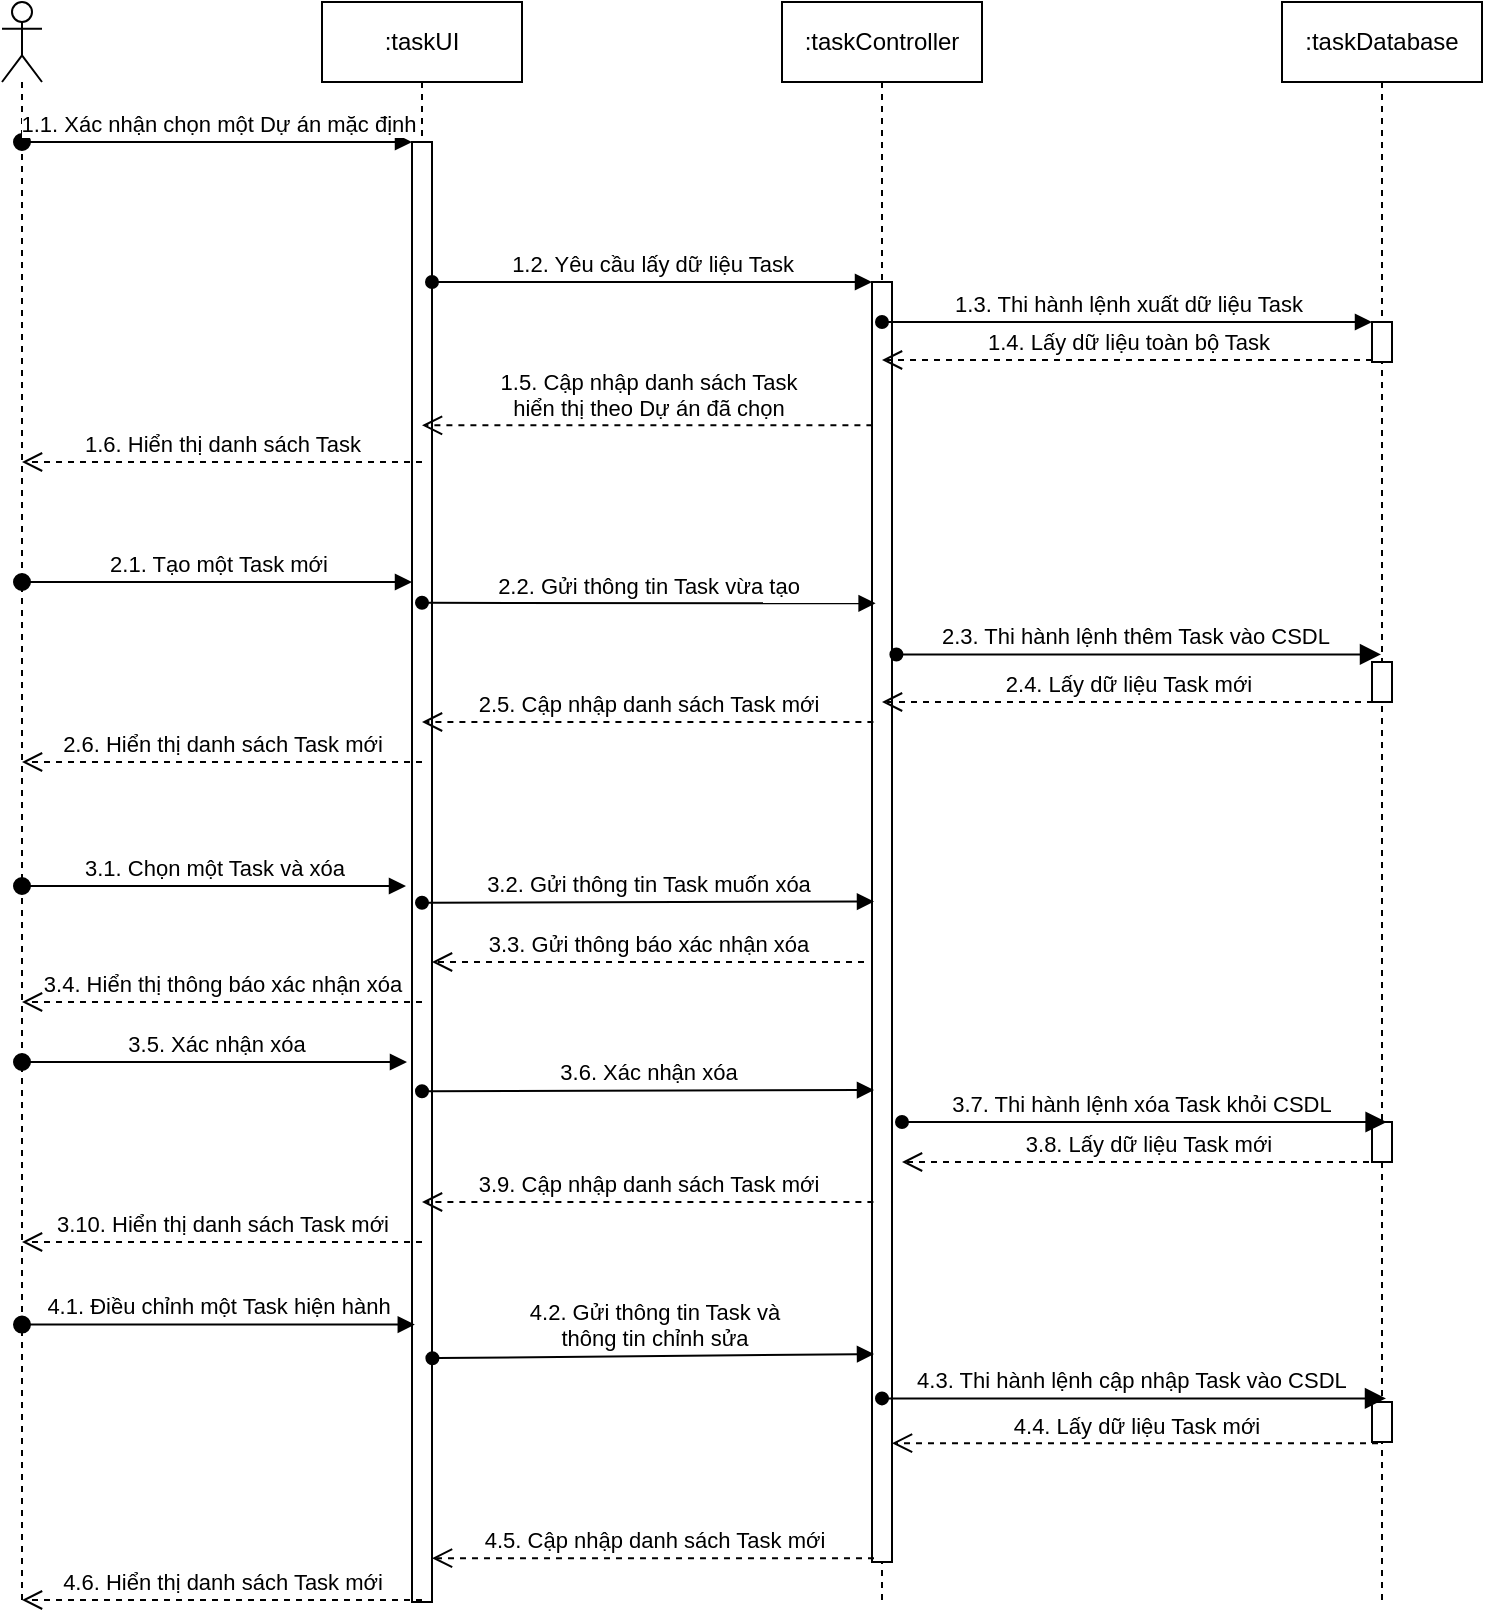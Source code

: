 <mxfile version="13.10.0" type="device"><diagram id="R4YefLO4PNZV0XbzrqV-" name="Page-1"><mxGraphModel dx="1038" dy="580" grid="1" gridSize="10" guides="1" tooltips="1" connect="1" arrows="1" fold="1" page="1" pageScale="1" pageWidth="827" pageHeight="1169" math="0" shadow="0"><root><mxCell id="0"/><mxCell id="1" parent="0"/><mxCell id="US-BKzmzHyzMaFI5YDXk-1" value="" style="shape=umlLifeline;participant=umlActor;perimeter=lifelinePerimeter;whiteSpace=wrap;html=1;container=1;collapsible=0;recursiveResize=0;verticalAlign=top;spacingTop=36;outlineConnect=0;" parent="1" vertex="1"><mxGeometry x="30" y="40" width="20" height="800" as="geometry"/></mxCell><mxCell id="US-BKzmzHyzMaFI5YDXk-5" value=":taskUI" style="shape=umlLifeline;perimeter=lifelinePerimeter;whiteSpace=wrap;html=1;container=1;collapsible=0;recursiveResize=0;outlineConnect=0;" parent="1" vertex="1"><mxGeometry x="190" y="40" width="100" height="800" as="geometry"/></mxCell><mxCell id="US-BKzmzHyzMaFI5YDXk-24" value="" style="html=1;points=[];perimeter=orthogonalPerimeter;" parent="US-BKzmzHyzMaFI5YDXk-5" vertex="1"><mxGeometry x="45" y="70" width="10" height="730" as="geometry"/></mxCell><mxCell id="US-BKzmzHyzMaFI5YDXk-6" value=":taskController" style="shape=umlLifeline;perimeter=lifelinePerimeter;whiteSpace=wrap;html=1;container=1;collapsible=0;recursiveResize=0;outlineConnect=0;" parent="1" vertex="1"><mxGeometry x="420" y="40" width="100" height="800" as="geometry"/></mxCell><mxCell id="US-BKzmzHyzMaFI5YDXk-18" value="" style="html=1;points=[];perimeter=orthogonalPerimeter;" parent="US-BKzmzHyzMaFI5YDXk-6" vertex="1"><mxGeometry x="45" y="140" width="10" height="640" as="geometry"/></mxCell><mxCell id="US-BKzmzHyzMaFI5YDXk-7" value=":taskDatabase" style="shape=umlLifeline;perimeter=lifelinePerimeter;whiteSpace=wrap;html=1;container=1;collapsible=0;recursiveResize=0;outlineConnect=0;" parent="1" vertex="1"><mxGeometry x="670" y="40" width="100" height="800" as="geometry"/></mxCell><mxCell id="US-BKzmzHyzMaFI5YDXk-14" value="" style="html=1;points=[];perimeter=orthogonalPerimeter;" parent="US-BKzmzHyzMaFI5YDXk-7" vertex="1"><mxGeometry x="45" y="160" width="10" height="20" as="geometry"/></mxCell><mxCell id="US-BKzmzHyzMaFI5YDXk-39" value="" style="html=1;points=[];perimeter=orthogonalPerimeter;" parent="US-BKzmzHyzMaFI5YDXk-7" vertex="1"><mxGeometry x="45" y="330" width="10" height="20" as="geometry"/></mxCell><mxCell id="stgJnKkQjr0fYc6QF_yQ-13" value="" style="html=1;points=[];perimeter=orthogonalPerimeter;" vertex="1" parent="US-BKzmzHyzMaFI5YDXk-7"><mxGeometry x="45" y="560" width="10" height="20" as="geometry"/></mxCell><mxCell id="stgJnKkQjr0fYc6QF_yQ-17" value="" style="html=1;points=[];perimeter=orthogonalPerimeter;" vertex="1" parent="US-BKzmzHyzMaFI5YDXk-7"><mxGeometry x="45" y="700" width="10" height="20" as="geometry"/></mxCell><mxCell id="US-BKzmzHyzMaFI5YDXk-9" value="1.1. Xác nhận chọn một Dự án mặc định" style="html=1;verticalAlign=bottom;startArrow=oval;endArrow=block;startSize=8;" parent="1" source="US-BKzmzHyzMaFI5YDXk-1" edge="1"><mxGeometry relative="1" as="geometry"><mxPoint x="175" y="90" as="sourcePoint"/><Array as="points"><mxPoint x="120" y="110"/></Array><mxPoint x="235" y="110" as="targetPoint"/></mxGeometry></mxCell><mxCell id="US-BKzmzHyzMaFI5YDXk-15" value="1.2. Yêu cầu lấy dữ liệu Task" style="html=1;verticalAlign=bottom;endArrow=block;startArrow=oval;startFill=1;" parent="1" target="US-BKzmzHyzMaFI5YDXk-18" edge="1"><mxGeometry relative="1" as="geometry"><mxPoint x="245" y="180" as="sourcePoint"/><mxPoint x="440" y="190" as="targetPoint"/><Array as="points"><mxPoint x="340" y="180"/></Array></mxGeometry></mxCell><mxCell id="US-BKzmzHyzMaFI5YDXk-16" value="1.4. Lấy dữ liệu toàn bộ Task" style="html=1;verticalAlign=bottom;endArrow=open;dashed=1;endSize=8;exitX=0;exitY=0.95;" parent="1" source="US-BKzmzHyzMaFI5YDXk-14" target="US-BKzmzHyzMaFI5YDXk-6" edge="1"><mxGeometry relative="1" as="geometry"><mxPoint x="565" y="266" as="targetPoint"/></mxGeometry></mxCell><mxCell id="US-BKzmzHyzMaFI5YDXk-21" value="1.5. Cập nhập danh sách Task&lt;br&gt;hiển thị theo Dự án đã chọn" style="html=1;verticalAlign=bottom;endArrow=open;endSize=8;endFill=0;startArrow=none;startFill=0;exitX=0.02;exitY=0.112;exitDx=0;exitDy=0;exitPerimeter=0;dashed=1;" parent="1" source="US-BKzmzHyzMaFI5YDXk-18" target="US-BKzmzHyzMaFI5YDXk-5" edge="1"><mxGeometry relative="1" as="geometry"><mxPoint x="440" y="300" as="sourcePoint"/><mxPoint x="360" y="300" as="targetPoint"/></mxGeometry></mxCell><mxCell id="US-BKzmzHyzMaFI5YDXk-26" value="2.1. Tạo một Task mới" style="html=1;verticalAlign=bottom;startArrow=oval;endArrow=block;startSize=8;" parent="1" source="US-BKzmzHyzMaFI5YDXk-1" target="US-BKzmzHyzMaFI5YDXk-24" edge="1"><mxGeometry relative="1" as="geometry"><mxPoint x="175" y="320" as="sourcePoint"/><mxPoint x="235" y="320" as="targetPoint"/><Array as="points"><mxPoint x="190" y="330"/></Array></mxGeometry></mxCell><mxCell id="US-BKzmzHyzMaFI5YDXk-45" value="3.1. Chọn một Task và xóa" style="html=1;verticalAlign=bottom;startArrow=oval;endArrow=block;startSize=8;" parent="1" source="US-BKzmzHyzMaFI5YDXk-1" edge="1"><mxGeometry relative="1" as="geometry"><mxPoint x="49.5" y="385.8" as="sourcePoint"/><mxPoint x="232" y="482" as="targetPoint"/><Array as="points"><mxPoint x="120" y="482"/></Array></mxGeometry></mxCell><mxCell id="zlJWocUaUTbguE9r2Fw4-1" value="1.3. Thi hành lệnh xuất dữ liệu Task" style="html=1;verticalAlign=bottom;endArrow=block;startArrow=oval;startFill=1;" parent="1" target="US-BKzmzHyzMaFI5YDXk-14" edge="1"><mxGeometry relative="1" as="geometry"><mxPoint x="470" y="200" as="sourcePoint"/><mxPoint x="639.6" y="200" as="targetPoint"/></mxGeometry></mxCell><mxCell id="zlJWocUaUTbguE9r2Fw4-2" value="2.2. Gửi thông tin Task vừa tạo" style="html=1;verticalAlign=bottom;endArrow=block;exitX=0.54;exitY=1.005;exitDx=0;exitDy=0;exitPerimeter=0;startArrow=oval;startFill=1;entryX=0.18;entryY=0.251;entryDx=0;entryDy=0;entryPerimeter=0;" parent="1" target="US-BKzmzHyzMaFI5YDXk-18" edge="1"><mxGeometry relative="1" as="geometry"><mxPoint x="240.0" y="340.4" as="sourcePoint"/><mxPoint x="439.6" y="340" as="targetPoint"/></mxGeometry></mxCell><mxCell id="US-BKzmzHyzMaFI5YDXk-58" value="4.3. Thi hành lệnh cập nhập Task vào CSDL&amp;nbsp;" style="html=1;verticalAlign=bottom;startArrow=oval;startFill=1;endArrow=block;startSize=6;endSize=8;endFill=1;entryX=0.7;entryY=-0.09;entryDx=0;entryDy=0;entryPerimeter=0;" parent="1" source="US-BKzmzHyzMaFI5YDXk-6" target="stgJnKkQjr0fYc6QF_yQ-17" edge="1"><mxGeometry width="80" relative="1" as="geometry"><mxPoint x="477" y="690" as="sourcePoint"/><mxPoint x="644.5" y="700" as="targetPoint"/><Array as="points"/></mxGeometry></mxCell><mxCell id="zlJWocUaUTbguE9r2Fw4-8" value="3.2. Gửi thông tin Task muốn xóa" style="html=1;verticalAlign=bottom;endArrow=block;exitX=0.54;exitY=1.005;exitDx=0;exitDy=0;exitPerimeter=0;startArrow=oval;startFill=1;entryX=0.1;entryY=0.484;entryDx=0;entryDy=0;entryPerimeter=0;" parent="1" target="US-BKzmzHyzMaFI5YDXk-18" edge="1"><mxGeometry relative="1" as="geometry"><mxPoint x="240" y="490.4" as="sourcePoint"/><mxPoint x="439.6" y="490" as="targetPoint"/></mxGeometry></mxCell><mxCell id="zlJWocUaUTbguE9r2Fw4-12" value="4.2. Gửi thông tin Task và&lt;br&gt;thông tin chỉnh sửa" style="html=1;verticalAlign=bottom;endArrow=block;startArrow=oval;startFill=1;exitX=1.02;exitY=0.833;exitDx=0;exitDy=0;exitPerimeter=0;" parent="1" edge="1" source="US-BKzmzHyzMaFI5YDXk-24"><mxGeometry relative="1" as="geometry"><mxPoint x="240" y="630.4" as="sourcePoint"/><mxPoint x="466" y="716" as="targetPoint"/></mxGeometry></mxCell><mxCell id="zlJWocUaUTbguE9r2Fw4-15" value="4.5. Cập nhập danh sách Task mới" style="html=1;verticalAlign=bottom;endArrow=open;endSize=8;endFill=0;startArrow=none;startFill=0;dashed=1;exitX=0.1;exitY=0.997;exitDx=0;exitDy=0;exitPerimeter=0;" parent="1" target="US-BKzmzHyzMaFI5YDXk-24" edge="1" source="US-BKzmzHyzMaFI5YDXk-18"><mxGeometry relative="1" as="geometry"><mxPoint x="470" y="760" as="sourcePoint"/><mxPoint x="240" y="710" as="targetPoint"/></mxGeometry></mxCell><mxCell id="zlJWocUaUTbguE9r2Fw4-17" value="3.3. Gửi thông báo xác nhận xóa" style="html=1;verticalAlign=bottom;endArrow=open;endSize=8;endFill=0;startArrow=none;startFill=0;dashed=1;" parent="1" target="US-BKzmzHyzMaFI5YDXk-24" edge="1"><mxGeometry relative="1" as="geometry"><mxPoint x="461" y="520" as="sourcePoint"/><mxPoint x="260" y="530" as="targetPoint"/></mxGeometry></mxCell><mxCell id="US-BKzmzHyzMaFI5YDXk-38" value="2.3. Thi hành lệnh thêm Task vào CSDL&amp;nbsp;" style="html=1;verticalAlign=bottom;startArrow=oval;startFill=1;endArrow=block;startSize=6;endSize=8;endFill=1;exitX=1.22;exitY=0.291;exitDx=0;exitDy=0;exitPerimeter=0;" parent="1" source="US-BKzmzHyzMaFI5YDXk-18" target="US-BKzmzHyzMaFI5YDXk-7" edge="1"><mxGeometry width="80" relative="1" as="geometry"><mxPoint x="440" y="390" as="sourcePoint"/><mxPoint x="320" y="380" as="targetPoint"/><Array as="points"/></mxGeometry></mxCell><mxCell id="stgJnKkQjr0fYc6QF_yQ-1" value="1.6. Hiển thị danh sách Task" style="html=1;verticalAlign=bottom;endArrow=open;endSize=8;endFill=0;startArrow=none;startFill=0;dashed=1;" edge="1" parent="1"><mxGeometry relative="1" as="geometry"><mxPoint x="240" y="270" as="sourcePoint"/><mxPoint x="40" y="270.0" as="targetPoint"/></mxGeometry></mxCell><mxCell id="stgJnKkQjr0fYc6QF_yQ-3" value="2.4. Lấy dữ liệu Task mới" style="html=1;verticalAlign=bottom;endArrow=open;dashed=1;endSize=8;exitX=0;exitY=0.95;" edge="1" parent="1"><mxGeometry relative="1" as="geometry"><mxPoint x="470" y="390" as="targetPoint"/><mxPoint x="715.5" y="390" as="sourcePoint"/></mxGeometry></mxCell><mxCell id="stgJnKkQjr0fYc6QF_yQ-4" value="2.5. Cập nhập danh sách Task mới" style="html=1;verticalAlign=bottom;endArrow=open;endSize=8;endFill=0;startArrow=none;startFill=0;exitX=0.02;exitY=0.112;exitDx=0;exitDy=0;exitPerimeter=0;dashed=1;" edge="1" parent="1"><mxGeometry relative="1" as="geometry"><mxPoint x="465.7" y="400.0" as="sourcePoint"/><mxPoint x="240" y="400.0" as="targetPoint"/></mxGeometry></mxCell><mxCell id="stgJnKkQjr0fYc6QF_yQ-5" value="2.6. Hiển thị danh sách Task mới" style="html=1;verticalAlign=bottom;endArrow=open;endSize=8;endFill=0;startArrow=none;startFill=0;dashed=1;" edge="1" parent="1"><mxGeometry relative="1" as="geometry"><mxPoint x="240" y="420" as="sourcePoint"/><mxPoint x="40" y="420" as="targetPoint"/></mxGeometry></mxCell><mxCell id="stgJnKkQjr0fYc6QF_yQ-9" value="3.4. Hiển thị thông báo xác nhận xóa" style="html=1;verticalAlign=bottom;endArrow=open;endSize=8;endFill=0;startArrow=none;startFill=0;dashed=1;" edge="1" parent="1"><mxGeometry relative="1" as="geometry"><mxPoint x="240" y="540" as="sourcePoint"/><mxPoint x="40" y="540" as="targetPoint"/></mxGeometry></mxCell><mxCell id="stgJnKkQjr0fYc6QF_yQ-10" value="3.5. Xác nhận xóa" style="html=1;verticalAlign=bottom;startArrow=oval;endArrow=block;startSize=8;" edge="1" parent="1"><mxGeometry relative="1" as="geometry"><mxPoint x="40" y="570" as="sourcePoint"/><mxPoint x="232.5" y="570" as="targetPoint"/><Array as="points"><mxPoint x="120.5" y="570"/></Array></mxGeometry></mxCell><mxCell id="stgJnKkQjr0fYc6QF_yQ-11" value="3.6. Xác nhận xóa" style="html=1;verticalAlign=bottom;endArrow=block;exitX=0.54;exitY=1.005;exitDx=0;exitDy=0;exitPerimeter=0;startArrow=oval;startFill=1;entryX=0.1;entryY=0.484;entryDx=0;entryDy=0;entryPerimeter=0;" edge="1" parent="1"><mxGeometry relative="1" as="geometry"><mxPoint x="240" y="584.64" as="sourcePoint"/><mxPoint x="466" y="584" as="targetPoint"/></mxGeometry></mxCell><mxCell id="stgJnKkQjr0fYc6QF_yQ-12" value="3.7. Thi hành lệnh xóa Task khỏi CSDL&amp;nbsp;" style="html=1;verticalAlign=bottom;startArrow=oval;startFill=1;endArrow=block;startSize=6;endSize=8;endFill=1;exitX=1.22;exitY=0.291;exitDx=0;exitDy=0;exitPerimeter=0;" edge="1" parent="1"><mxGeometry width="80" relative="1" as="geometry"><mxPoint x="480.0" y="600" as="sourcePoint"/><mxPoint x="722.3" y="600" as="targetPoint"/><Array as="points"/></mxGeometry></mxCell><mxCell id="stgJnKkQjr0fYc6QF_yQ-14" value="3.8. Lấy dữ liệu Task mới" style="html=1;verticalAlign=bottom;endArrow=open;dashed=1;endSize=8;exitX=0;exitY=0.95;" edge="1" parent="1"><mxGeometry relative="1" as="geometry"><mxPoint x="480" y="620" as="targetPoint"/><mxPoint x="725.5" y="620" as="sourcePoint"/></mxGeometry></mxCell><mxCell id="US-BKzmzHyzMaFI5YDXk-51" value="4.1. Điều chỉnh một Task hiện hành" style="html=1;verticalAlign=bottom;startArrow=oval;endArrow=block;startSize=8;entryX=0.14;entryY=0.81;entryDx=0;entryDy=0;entryPerimeter=0;" parent="1" edge="1" target="US-BKzmzHyzMaFI5YDXk-24" source="US-BKzmzHyzMaFI5YDXk-1"><mxGeometry relative="1" as="geometry"><mxPoint x="42.17" y="650" as="sourcePoint"/><mxPoint x="235.0" y="650" as="targetPoint"/></mxGeometry></mxCell><mxCell id="stgJnKkQjr0fYc6QF_yQ-15" value="3.9. Cập nhập danh sách Task mới" style="html=1;verticalAlign=bottom;endArrow=open;endSize=8;endFill=0;startArrow=none;startFill=0;exitX=0.02;exitY=0.112;exitDx=0;exitDy=0;exitPerimeter=0;dashed=1;" edge="1" parent="1"><mxGeometry relative="1" as="geometry"><mxPoint x="465.7" y="640" as="sourcePoint"/><mxPoint x="240" y="640" as="targetPoint"/></mxGeometry></mxCell><mxCell id="stgJnKkQjr0fYc6QF_yQ-16" value="3.10. Hiển thị danh sách Task mới" style="html=1;verticalAlign=bottom;endArrow=open;endSize=8;endFill=0;startArrow=none;startFill=0;dashed=1;" edge="1" parent="1"><mxGeometry relative="1" as="geometry"><mxPoint x="240" y="660" as="sourcePoint"/><mxPoint x="40" y="660" as="targetPoint"/></mxGeometry></mxCell><mxCell id="stgJnKkQjr0fYc6QF_yQ-18" value="4.4. Lấy dữ liệu Task mới" style="html=1;verticalAlign=bottom;endArrow=open;dashed=1;endSize=8;exitX=0.3;exitY=1.03;exitDx=0;exitDy=0;exitPerimeter=0;" edge="1" parent="1" source="stgJnKkQjr0fYc6QF_yQ-17" target="US-BKzmzHyzMaFI5YDXk-18"><mxGeometry relative="1" as="geometry"><mxPoint x="470" y="730" as="targetPoint"/><mxPoint x="715.5" y="730" as="sourcePoint"/></mxGeometry></mxCell><mxCell id="stgJnKkQjr0fYc6QF_yQ-19" value="4.6. Hiển thị danh sách Task mới" style="html=1;verticalAlign=bottom;endArrow=open;endSize=8;endFill=0;startArrow=none;startFill=0;dashed=1;" edge="1" parent="1"><mxGeometry relative="1" as="geometry"><mxPoint x="240" y="839" as="sourcePoint"/><mxPoint x="40" y="839" as="targetPoint"/></mxGeometry></mxCell></root></mxGraphModel></diagram></mxfile>